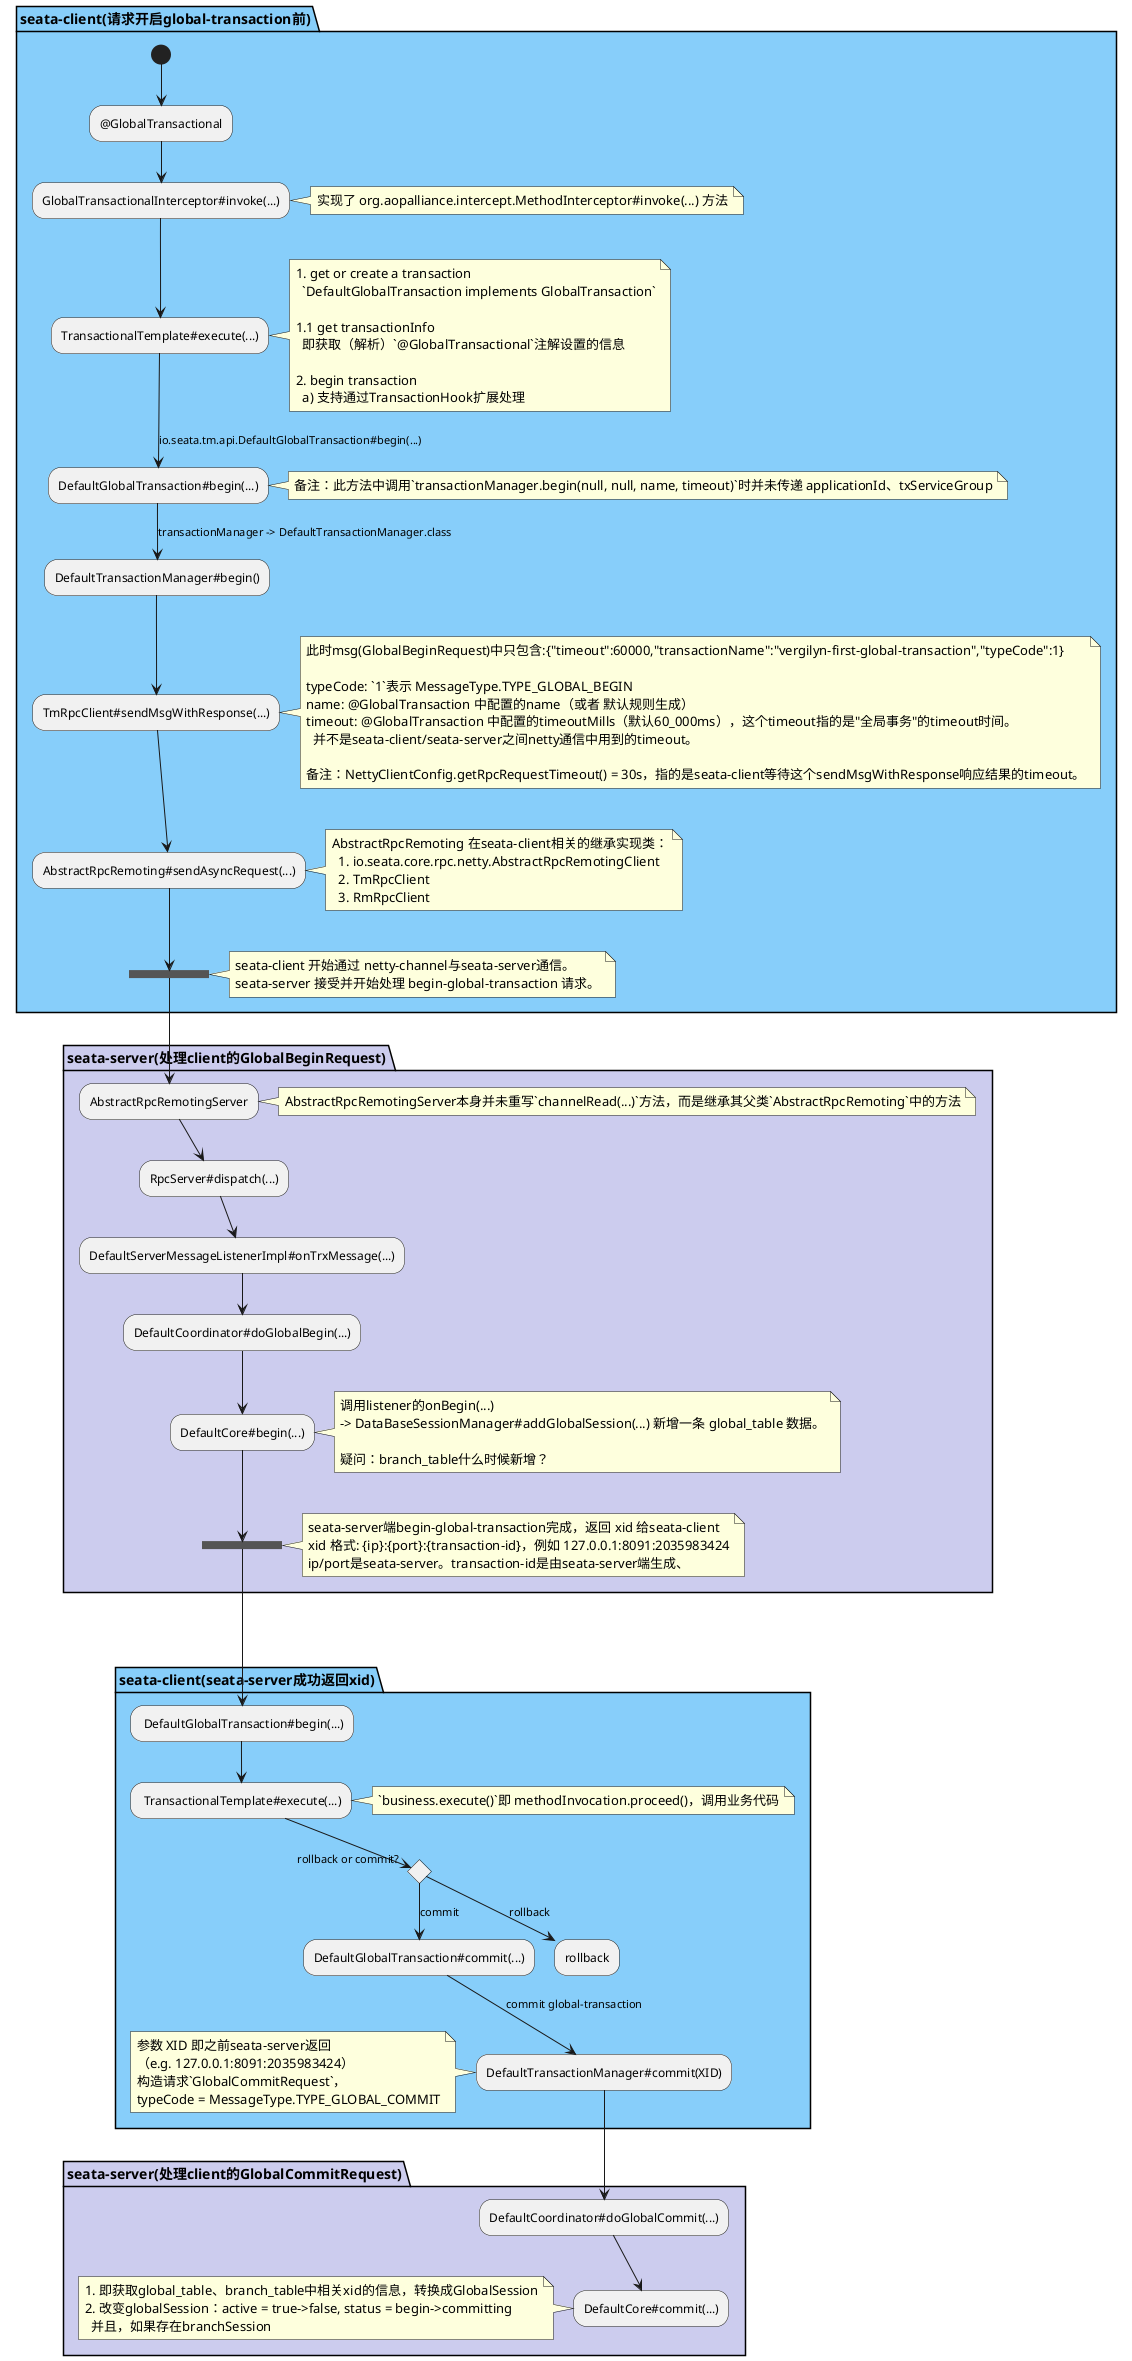 @startuml
partition seata-client(请求开启global-transaction前) #LightSkyBlue{
(*)  --> "@GlobalTransactional"

--> "GlobalTransactionalInterceptor#invoke(...)"
note right
实现了 org.aopalliance.intercept.MethodInterceptor#invoke(...) 方法
end note

--> "TransactionalTemplate#execute(...)"
note right
1. get or create a transaction
  `DefaultGlobalTransaction implements GlobalTransaction`

1.1 get transactionInfo
  即获取（解析）`@GlobalTransactional`注解设置的信息

2. begin transaction
  a) 支持通过TransactionHook扩展处理
end note

-->[io.seata.tm.api.DefaultGlobalTransaction#begin(...)] "DefaultGlobalTransaction#begin(...)"
note right
  备注：此方法中调用`transactionManager.begin(null, null, name, timeout)`时并未传递 applicationId、txServiceGroup
end note

-->[transactionManager -> DefaultTransactionManager.class] "DefaultTransactionManager#begin()"

--> "TmRpcClient#sendMsgWithResponse(...)"
note right
此时msg(GlobalBeginRequest)中只包含:{"timeout":60000,"transactionName":"vergilyn-first-global-transaction","typeCode":1}

typeCode: `1`表示 MessageType.TYPE_GLOBAL_BEGIN
name: @GlobalTransaction 中配置的name（或者 默认规则生成）
timeout: @GlobalTransaction 中配置的timeoutMills（默认60_000ms），这个timeout指的是"全局事务"的timeout时间。
  并不是seata-client/seata-server之间netty通信中用到的timeout。

备注：NettyClientConfig.getRpcRequestTimeout() = 30s，指的是seata-client等待这个sendMsgWithResponse响应结果的timeout。
end note

--> "AbstractRpcRemoting#sendAsyncRequest(...)"
note right
AbstractRpcRemoting 在seata-client相关的继承实现类：
  1. io.seata.core.rpc.netty.AbstractRpcRemotingClient
  2. TmRpcClient
  3. RmRpcClient
end note

--> ===A1===
note right
seata-client 开始通过 netty-channel与seata-server通信。
seata-server 接受并开始处理 begin-global-transaction 请求。
end note
}

partition seata-server(处理client的GlobalBeginRequest) #CCCCEE {
===A1=== --> "AbstractRpcRemotingServer"
note right
AbstractRpcRemotingServer本身并未重写`channelRead(...)`方法，而是继承其父类`AbstractRpcRemoting`中的方法
end note

--> "RpcServer#dispatch(...)"

--> "DefaultServerMessageListenerImpl#onTrxMessage(...)"

--> "DefaultCoordinator#doGlobalBegin(...)"

--> "DefaultCore#begin(...)"
note right
调用listener的onBegin(...)
-> DataBaseSessionManager#addGlobalSession(...) 新增一条 global_table 数据。

疑问：branch_table什么时候新增？
end note

--> ===A2===
note right
  seata-server端begin-global-transaction完成，返回 xid 给seata-client
  xid 格式: {ip}:{port}:{transaction-id}，例如 127.0.0.1:8091:2035983424
  ip/port是seata-server。transaction-id是由seata-server端生成、
end note
}

partition seata-client(seata-server成功返回xid) #LightSkyBlue {
===A2=== ---> " DefaultGlobalTransaction#begin(...)"
--> " TransactionalTemplate#execute(...)"
note right
`business.execute()`即 methodInvocation.proceed()，调用业务代码
end note

if "rollback or commit?" then
-->[commit] "DefaultGlobalTransaction#commit(...)"
-->[commit global-transaction] "DefaultTransactionManager#commit(XID)" as transaction_commit
note left
参数 XID 即之前seata-server返回
（e.g. 127.0.0.1:8091:2035983424）
构造请求`GlobalCommitRequest`，
typeCode = MessageType.TYPE_GLOBAL_COMMIT
end note


else
-->[rollback] "rollback"

endif
}

partition seata-server(处理client的GlobalCommitRequest) #CCCCEE {
transaction_commit --> "DefaultCoordinator#doGlobalCommit(...)"

--> "DefaultCore#commit(...)"
note left
1. 即获取global_table、branch_table中相关xid的信息，转换成GlobalSession
2. 改变globalSession：active = true->false, status = begin->committing
  并且，如果存在branchSession
end note
}
@enduml
